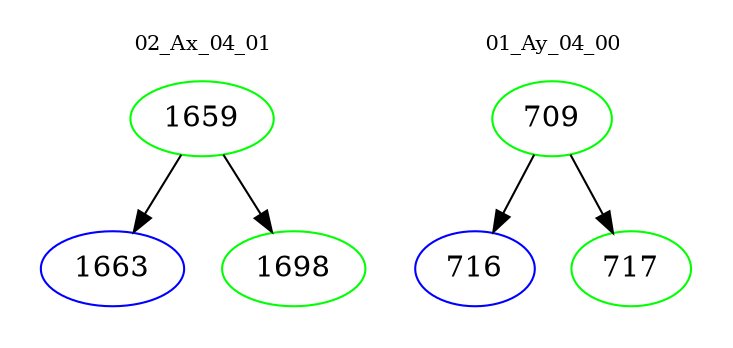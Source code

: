digraph{
subgraph cluster_0 {
color = white
label = "02_Ax_04_01";
fontsize=10;
T0_1659 [label="1659", color="green"]
T0_1659 -> T0_1663 [color="black"]
T0_1663 [label="1663", color="blue"]
T0_1659 -> T0_1698 [color="black"]
T0_1698 [label="1698", color="green"]
}
subgraph cluster_1 {
color = white
label = "01_Ay_04_00";
fontsize=10;
T1_709 [label="709", color="green"]
T1_709 -> T1_716 [color="black"]
T1_716 [label="716", color="blue"]
T1_709 -> T1_717 [color="black"]
T1_717 [label="717", color="green"]
}
}
